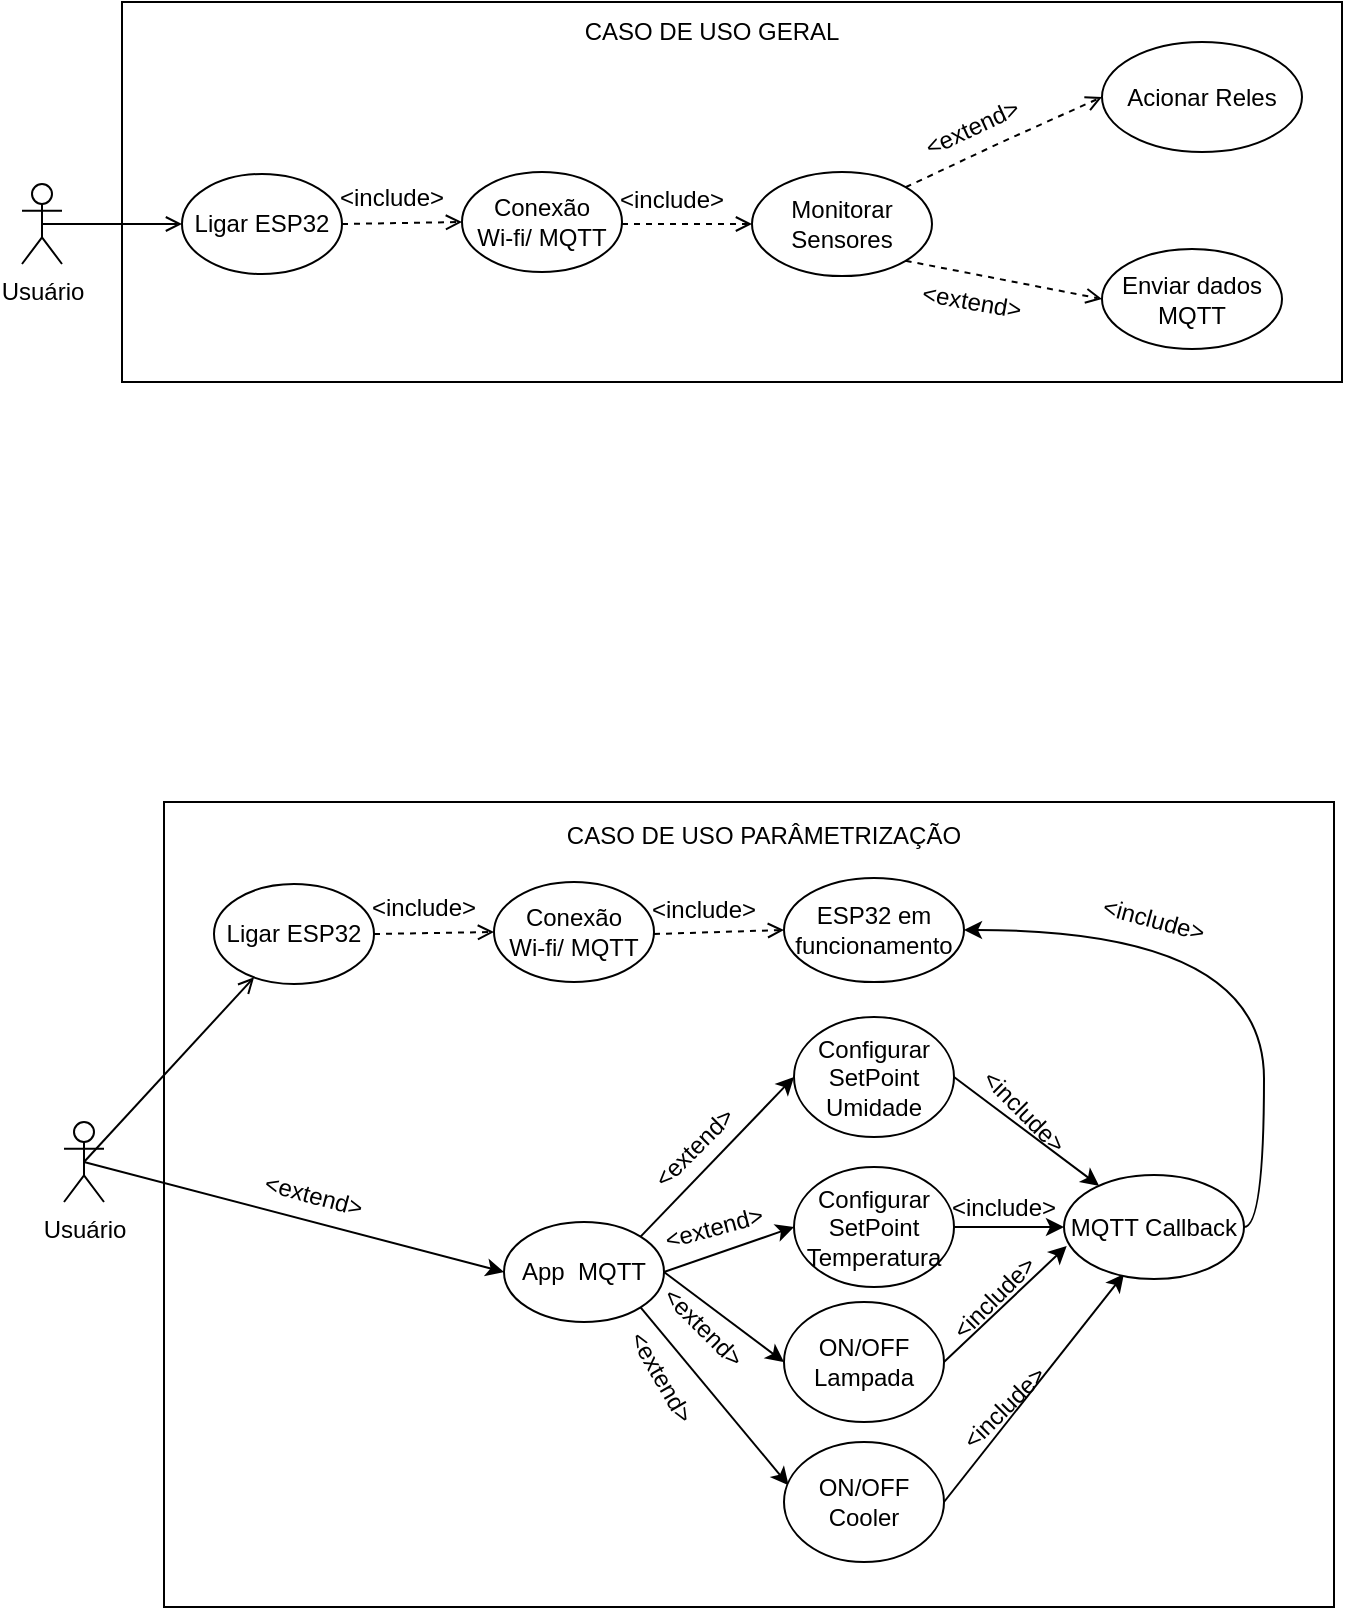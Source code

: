 <mxfile>
    <diagram id="ZXry758RDDRfk3cGiEng" name="Caso de Uso-1">
        <mxGraphModel dx="1160" dy="1595" grid="0" gridSize="10" guides="1" tooltips="1" connect="1" arrows="1" fold="1" page="1" pageScale="1" pageWidth="850" pageHeight="1100" math="0" shadow="0">
            <root>
                <mxCell id="0"/>
                <mxCell id="1" parent="0"/>
                <mxCell id="63" value="" style="rounded=0;whiteSpace=wrap;html=1;" vertex="1" parent="1">
                    <mxGeometry x="130" y="180" width="585" height="402.5" as="geometry"/>
                </mxCell>
                <mxCell id="64" style="edgeStyle=none;html=1;exitX=0.5;exitY=0.5;exitDx=0;exitDy=0;exitPerimeter=0;endArrow=open;endFill=0;" edge="1" parent="1" source="65" target="68">
                    <mxGeometry relative="1" as="geometry"/>
                </mxCell>
                <mxCell id="81" style="edgeStyle=none;html=1;exitX=0.5;exitY=0.5;exitDx=0;exitDy=0;exitPerimeter=0;entryX=0;entryY=0.5;entryDx=0;entryDy=0;" edge="1" parent="1" source="65" target="80">
                    <mxGeometry relative="1" as="geometry"/>
                </mxCell>
                <mxCell id="65" value="Usuário" style="shape=umlActor;verticalLabelPosition=bottom;verticalAlign=top;html=1;outlineConnect=0;" vertex="1" parent="1">
                    <mxGeometry x="80" y="340" width="20" height="40" as="geometry"/>
                </mxCell>
                <mxCell id="66" style="edgeStyle=none;html=1;exitX=1;exitY=0.5;exitDx=0;exitDy=0;entryX=0;entryY=0.5;entryDx=0;entryDy=0;dashed=1;endArrow=open;endFill=0;" edge="1" parent="1" source="68" target="78">
                    <mxGeometry relative="1" as="geometry">
                        <mxPoint x="366" y="367.5" as="targetPoint"/>
                    </mxGeometry>
                </mxCell>
                <mxCell id="67" style="edgeStyle=none;html=1;exitX=0;exitY=1;exitDx=0;exitDy=0;entryX=0;entryY=0.5;entryDx=0;entryDy=0;endArrow=open;endFill=0;dashed=1;" edge="1" parent="1" source="77" target="72">
                    <mxGeometry relative="1" as="geometry"/>
                </mxCell>
                <mxCell id="68" value="Ligar ESP32" style="ellipse;whiteSpace=wrap;html=1;" vertex="1" parent="1">
                    <mxGeometry x="155" y="221" width="80" height="50" as="geometry"/>
                </mxCell>
                <mxCell id="69" value="&amp;lt;include&amp;gt;" style="text;html=1;strokeColor=none;fillColor=none;align=center;verticalAlign=middle;whiteSpace=wrap;rounded=0;" vertex="1" parent="1">
                    <mxGeometry x="235" y="220" width="50" height="25" as="geometry"/>
                </mxCell>
                <mxCell id="72" value="ESP32 em funcionamento" style="ellipse;whiteSpace=wrap;html=1;" vertex="1" parent="1">
                    <mxGeometry x="440" y="218" width="90" height="52" as="geometry"/>
                </mxCell>
                <mxCell id="77" value="&amp;lt;include&amp;gt;" style="text;html=1;strokeColor=none;fillColor=none;align=center;verticalAlign=middle;whiteSpace=wrap;rounded=0;" vertex="1" parent="1">
                    <mxGeometry x="375" y="221" width="50" height="25" as="geometry"/>
                </mxCell>
                <mxCell id="78" value="Conexão &lt;br&gt;Wi-fi/ MQTT" style="ellipse;whiteSpace=wrap;html=1;" vertex="1" parent="1">
                    <mxGeometry x="295" y="220" width="80" height="50" as="geometry"/>
                </mxCell>
                <mxCell id="79" value="CASO DE USO PARÂMETRIZAÇÃO" style="text;html=1;strokeColor=none;fillColor=none;align=center;verticalAlign=middle;whiteSpace=wrap;rounded=0;" vertex="1" parent="1">
                    <mxGeometry x="330" y="182" width="200" height="30" as="geometry"/>
                </mxCell>
                <mxCell id="87" style="edgeStyle=none;html=1;exitX=1;exitY=0;exitDx=0;exitDy=0;entryX=0;entryY=0.5;entryDx=0;entryDy=0;" edge="1" parent="1" source="80" target="82">
                    <mxGeometry relative="1" as="geometry"/>
                </mxCell>
                <mxCell id="88" style="edgeStyle=none;html=1;exitX=1;exitY=0.5;exitDx=0;exitDy=0;entryX=0;entryY=0.5;entryDx=0;entryDy=0;" edge="1" parent="1" source="80" target="84">
                    <mxGeometry relative="1" as="geometry"/>
                </mxCell>
                <mxCell id="89" style="edgeStyle=none;html=1;exitX=1;exitY=0.5;exitDx=0;exitDy=0;entryX=0;entryY=0.5;entryDx=0;entryDy=0;" edge="1" parent="1" source="80" target="85">
                    <mxGeometry relative="1" as="geometry"/>
                </mxCell>
                <mxCell id="90" style="edgeStyle=none;html=1;exitX=1;exitY=1;exitDx=0;exitDy=0;entryX=0.029;entryY=0.361;entryDx=0;entryDy=0;entryPerimeter=0;" edge="1" parent="1" source="80" target="86">
                    <mxGeometry relative="1" as="geometry"/>
                </mxCell>
                <mxCell id="80" value="App&amp;nbsp; MQTT" style="ellipse;whiteSpace=wrap;html=1;" vertex="1" parent="1">
                    <mxGeometry x="300" y="390" width="80" height="50" as="geometry"/>
                </mxCell>
                <mxCell id="97" style="edgeStyle=none;html=1;exitX=1;exitY=0.5;exitDx=0;exitDy=0;" edge="1" parent="1" source="82" target="96">
                    <mxGeometry relative="1" as="geometry"/>
                </mxCell>
                <mxCell id="82" value="Configurar&lt;br&gt;SetPoint&lt;br&gt;Umidade" style="ellipse;whiteSpace=wrap;html=1;" vertex="1" parent="1">
                    <mxGeometry x="445" y="287.5" width="80" height="60" as="geometry"/>
                </mxCell>
                <mxCell id="83" value="&amp;lt;extend&amp;gt;" style="text;html=1;strokeColor=none;fillColor=none;align=center;verticalAlign=middle;whiteSpace=wrap;rounded=0;rotation=15;" vertex="1" parent="1">
                    <mxGeometry x="180" y="364" width="50" height="25" as="geometry"/>
                </mxCell>
                <mxCell id="100" style="edgeStyle=none;html=1;exitX=1;exitY=0.5;exitDx=0;exitDy=0;entryX=0;entryY=0.5;entryDx=0;entryDy=0;" edge="1" parent="1" source="84" target="96">
                    <mxGeometry relative="1" as="geometry"/>
                </mxCell>
                <mxCell id="84" value="Configurar&lt;br&gt;SetPoint&lt;br&gt;Temperatura" style="ellipse;whiteSpace=wrap;html=1;" vertex="1" parent="1">
                    <mxGeometry x="445" y="362.5" width="80" height="60" as="geometry"/>
                </mxCell>
                <mxCell id="99" style="edgeStyle=none;html=1;exitX=1;exitY=0.5;exitDx=0;exitDy=0;entryX=0.015;entryY=0.683;entryDx=0;entryDy=0;entryPerimeter=0;" edge="1" parent="1" source="85" target="96">
                    <mxGeometry relative="1" as="geometry"/>
                </mxCell>
                <mxCell id="85" value="ON/OFF&lt;br&gt;Lampada&lt;span style=&quot;color: rgba(0, 0, 0, 0); font-family: monospace; font-size: 0px; text-align: start;&quot;&gt;%3CmxGraphModel%3E%3Croot%3E%3CmxCell%20id%3D%220%22%2F%3E%3CmxCell%20id%3D%221%22%20parent%3D%220%22%2F%3E%3CmxCell%20id%3D%222%22%20value%3D%22Configurar%26lt%3Bbr%26gt%3BSetPoint%26lt%3Bbr%26gt%3BTemperatura%22%20style%3D%22ellipse%3BwhiteSpace%3Dwrap%3Bhtml%3D1%3B%22%20vertex%3D%221%22%20parent%3D%221%22%3E%3CmxGeometry%20x%3D%22480%22%20y%3D%22410%22%20width%3D%2280%22%20height%3D%2260%22%20as%3D%22geometry%22%2F%3E%3C%2FmxCell%3E%3C%2Froot%3E%3C%2FmxGraphModel%3E&lt;/span&gt;" style="ellipse;whiteSpace=wrap;html=1;" vertex="1" parent="1">
                    <mxGeometry x="440" y="430" width="80" height="60" as="geometry"/>
                </mxCell>
                <mxCell id="98" style="edgeStyle=none;html=1;exitX=1;exitY=0.5;exitDx=0;exitDy=0;entryX=0.333;entryY=0.952;entryDx=0;entryDy=0;entryPerimeter=0;" edge="1" parent="1" source="86" target="96">
                    <mxGeometry relative="1" as="geometry"/>
                </mxCell>
                <mxCell id="86" value="ON/OFF&lt;br&gt;&lt;div style=&quot;text-align: center;&quot;&gt;&lt;span style=&quot;text-align: start; background-color: initial;&quot;&gt;Cooler&lt;/span&gt;&lt;span style=&quot;color: rgba(0, 0, 0, 0); font-family: monospace; font-size: 0px; text-align: start; background-color: initial;&quot;&gt;%3CmxGraphModel%3E%3Croot%3E%3CmxCell%20id%3D%220%22%2F%3E%3CmxCell%20id%3D%221%22%20parent%3D%220%22%2F%3E%3CmxCell%20id%3D%222%22%20value%3D%22Configurar%26lt%3Bbr%26gt%3BSetPoint%26lt%3Bbr%26gt%3BTemperatura%22%20style%3D%22ellipse%3BwhiteSpace%3Dwrap%3Bhtml%3D1%3B%22%20vertex%3D%221%22%20parent%3D%221%22%3E%3CmxGeometry%20x%3D%22480%22%20y%3D%22410%22%20width%3D%2280%22%20height%3D%2260%22%20as%3D%22geometry%22%2F%3E%3C%2FmxCell%3E%3C%2Froot%3E%3C%2FmxGraphModel%&lt;/span&gt;&lt;/div&gt;" style="ellipse;whiteSpace=wrap;html=1;" vertex="1" parent="1">
                    <mxGeometry x="440" y="500" width="80" height="60" as="geometry"/>
                </mxCell>
                <mxCell id="91" value="&amp;lt;extend&amp;gt;" style="text;html=1;strokeColor=none;fillColor=none;align=center;verticalAlign=middle;whiteSpace=wrap;rounded=0;rotation=-45;" vertex="1" parent="1">
                    <mxGeometry x="370" y="340" width="50" height="25" as="geometry"/>
                </mxCell>
                <mxCell id="92" value="&amp;lt;extend&amp;gt;" style="text;html=1;strokeColor=none;fillColor=none;align=center;verticalAlign=middle;whiteSpace=wrap;rounded=0;rotation=60;" vertex="1" parent="1">
                    <mxGeometry x="354" y="455" width="50" height="25" as="geometry"/>
                </mxCell>
                <mxCell id="93" value="&amp;lt;extend&amp;gt;" style="text;html=1;strokeColor=none;fillColor=none;align=center;verticalAlign=middle;whiteSpace=wrap;rounded=0;rotation=45;" vertex="1" parent="1">
                    <mxGeometry x="375" y="430" width="50" height="25" as="geometry"/>
                </mxCell>
                <mxCell id="94" value="&amp;lt;extend&amp;gt;" style="text;html=1;strokeColor=none;fillColor=none;align=center;verticalAlign=middle;whiteSpace=wrap;rounded=0;rotation=-15;" vertex="1" parent="1">
                    <mxGeometry x="380" y="380" width="50" height="25" as="geometry"/>
                </mxCell>
                <mxCell id="105" style="edgeStyle=orthogonalEdgeStyle;html=1;exitX=1;exitY=0.5;exitDx=0;exitDy=0;entryX=1;entryY=0.5;entryDx=0;entryDy=0;curved=1;" edge="1" parent="1" source="96" target="72">
                    <mxGeometry relative="1" as="geometry"/>
                </mxCell>
                <mxCell id="96" value="MQTT Callback" style="ellipse;whiteSpace=wrap;html=1;" vertex="1" parent="1">
                    <mxGeometry x="580" y="366.5" width="90" height="52" as="geometry"/>
                </mxCell>
                <mxCell id="101" value="&amp;lt;include&amp;gt;" style="text;html=1;strokeColor=none;fillColor=none;align=center;verticalAlign=middle;whiteSpace=wrap;rounded=0;rotation=45;" vertex="1" parent="1">
                    <mxGeometry x="535" y="322.5" width="50" height="25" as="geometry"/>
                </mxCell>
                <mxCell id="102" value="&amp;lt;include&amp;gt;" style="text;html=1;strokeColor=none;fillColor=none;align=center;verticalAlign=middle;whiteSpace=wrap;rounded=0;rotation=0;" vertex="1" parent="1">
                    <mxGeometry x="525" y="370" width="50" height="25" as="geometry"/>
                </mxCell>
                <mxCell id="103" value="&amp;lt;include&amp;gt;" style="text;html=1;strokeColor=none;fillColor=none;align=center;verticalAlign=middle;whiteSpace=wrap;rounded=0;rotation=-45;" vertex="1" parent="1">
                    <mxGeometry x="520" y="415" width="50" height="25" as="geometry"/>
                </mxCell>
                <mxCell id="104" value="&amp;lt;include&amp;gt;" style="text;html=1;strokeColor=none;fillColor=none;align=center;verticalAlign=middle;whiteSpace=wrap;rounded=0;rotation=-45;" vertex="1" parent="1">
                    <mxGeometry x="525" y="470" width="50" height="25" as="geometry"/>
                </mxCell>
                <mxCell id="106" value="&amp;lt;include&amp;gt;" style="text;html=1;strokeColor=none;fillColor=none;align=center;verticalAlign=middle;whiteSpace=wrap;rounded=0;rotation=15;" vertex="1" parent="1">
                    <mxGeometry x="600" y="226" width="50" height="25" as="geometry"/>
                </mxCell>
                <mxCell id="107" value="" style="group" vertex="1" connectable="0" parent="1">
                    <mxGeometry x="59" y="-220" width="660" height="190" as="geometry"/>
                </mxCell>
                <mxCell id="19" value="" style="rounded=0;whiteSpace=wrap;html=1;" parent="107" vertex="1">
                    <mxGeometry x="50" width="610" height="190" as="geometry"/>
                </mxCell>
                <mxCell id="2" value="Usuário" style="shape=umlActor;verticalLabelPosition=bottom;verticalAlign=top;html=1;outlineConnect=0;" parent="107" vertex="1">
                    <mxGeometry y="91" width="20" height="40" as="geometry"/>
                </mxCell>
                <mxCell id="6" value="Ligar ESP32" style="ellipse;whiteSpace=wrap;html=1;" parent="107" vertex="1">
                    <mxGeometry x="80" y="86" width="80" height="50" as="geometry"/>
                </mxCell>
                <mxCell id="34" style="edgeStyle=none;html=1;exitX=0.5;exitY=0.5;exitDx=0;exitDy=0;exitPerimeter=0;endArrow=open;endFill=0;" parent="107" source="2" target="6" edge="1">
                    <mxGeometry relative="1" as="geometry"/>
                </mxCell>
                <mxCell id="14" value="&amp;lt;include&amp;gt;" style="text;html=1;strokeColor=none;fillColor=none;align=center;verticalAlign=middle;whiteSpace=wrap;rounded=0;" parent="107" vertex="1">
                    <mxGeometry x="160" y="85" width="50" height="25" as="geometry"/>
                </mxCell>
                <mxCell id="21" value="Monitorar Sensores" style="ellipse;whiteSpace=wrap;html=1;" parent="107" vertex="1">
                    <mxGeometry x="365" y="85" width="90" height="52" as="geometry"/>
                </mxCell>
                <mxCell id="25" value="Enviar dados MQTT" style="ellipse;whiteSpace=wrap;html=1;" parent="107" vertex="1">
                    <mxGeometry x="540" y="123.5" width="90" height="50" as="geometry"/>
                </mxCell>
                <mxCell id="28" style="edgeStyle=none;html=1;exitX=1;exitY=1;exitDx=0;exitDy=0;entryX=0;entryY=0.5;entryDx=0;entryDy=0;dashed=1;endArrow=open;endFill=0;" parent="107" source="21" target="25" edge="1">
                    <mxGeometry relative="1" as="geometry"/>
                </mxCell>
                <mxCell id="29" value="&amp;lt;extend&amp;gt;" style="text;html=1;strokeColor=none;fillColor=none;align=center;verticalAlign=middle;whiteSpace=wrap;rounded=0;rotation=10;" parent="107" vertex="1">
                    <mxGeometry x="450" y="137" width="50" height="25" as="geometry"/>
                </mxCell>
                <mxCell id="31" value="Acionar Reles" style="ellipse;whiteSpace=wrap;html=1;" parent="107" vertex="1">
                    <mxGeometry x="540" y="20" width="100" height="55" as="geometry"/>
                </mxCell>
                <mxCell id="32" style="edgeStyle=none;html=1;exitX=1;exitY=0;exitDx=0;exitDy=0;entryX=0;entryY=0.5;entryDx=0;entryDy=0;dashed=1;endArrow=open;endFill=0;" parent="107" source="21" target="31" edge="1">
                    <mxGeometry relative="1" as="geometry">
                        <Array as="points">
                            <mxPoint x="490" y="70"/>
                        </Array>
                    </mxGeometry>
                </mxCell>
                <mxCell id="33" value="&amp;lt;extend&amp;gt;" style="text;html=1;strokeColor=none;fillColor=none;align=center;verticalAlign=middle;whiteSpace=wrap;rounded=0;rotation=-25;" parent="107" vertex="1">
                    <mxGeometry x="450" y="50" width="50" height="25" as="geometry"/>
                </mxCell>
                <mxCell id="44" value="&amp;lt;include&amp;gt;" style="text;html=1;strokeColor=none;fillColor=none;align=center;verticalAlign=middle;whiteSpace=wrap;rounded=0;" parent="107" vertex="1">
                    <mxGeometry x="300" y="86" width="50" height="25" as="geometry"/>
                </mxCell>
                <mxCell id="42" style="edgeStyle=none;html=1;exitX=0;exitY=1;exitDx=0;exitDy=0;entryX=0;entryY=0.5;entryDx=0;entryDy=0;endArrow=open;endFill=0;dashed=1;" parent="107" source="44" target="21" edge="1">
                    <mxGeometry relative="1" as="geometry"/>
                </mxCell>
                <mxCell id="45" value="Conexão &lt;br&gt;Wi-fi/ MQTT" style="ellipse;whiteSpace=wrap;html=1;" vertex="1" parent="107">
                    <mxGeometry x="220" y="85" width="80" height="50" as="geometry"/>
                </mxCell>
                <mxCell id="13" style="edgeStyle=none;html=1;exitX=1;exitY=0.5;exitDx=0;exitDy=0;entryX=0;entryY=0.5;entryDx=0;entryDy=0;dashed=1;endArrow=open;endFill=0;" parent="107" source="6" target="45" edge="1">
                    <mxGeometry relative="1" as="geometry">
                        <mxPoint x="291" y="232.5" as="targetPoint"/>
                    </mxGeometry>
                </mxCell>
                <mxCell id="62" value="CASO DE USO GERAL" style="text;html=1;strokeColor=none;fillColor=none;align=center;verticalAlign=middle;whiteSpace=wrap;rounded=0;" vertex="1" parent="107">
                    <mxGeometry x="270" width="150" height="30" as="geometry"/>
                </mxCell>
            </root>
        </mxGraphModel>
    </diagram>
</mxfile>